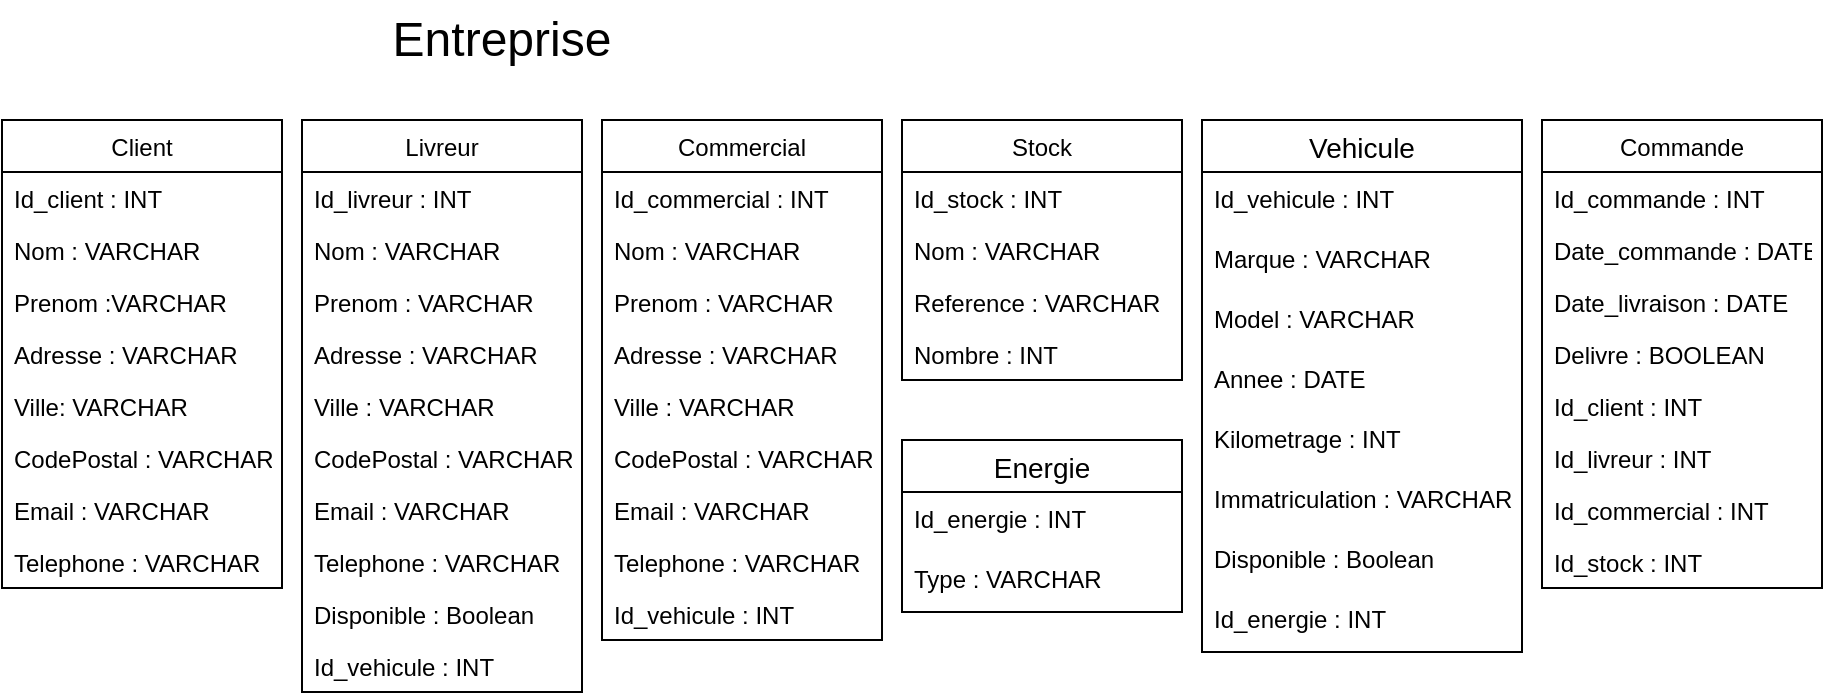 <mxfile version="20.6.2" type="device"><diagram id="ITqYkckweR--Kkdmgd6M" name="Page-1"><mxGraphModel dx="846" dy="393" grid="1" gridSize="10" guides="1" tooltips="1" connect="1" arrows="1" fold="1" page="1" pageScale="1" pageWidth="827" pageHeight="1169" math="0" shadow="0"><root><mxCell id="0"/><mxCell id="1" parent="0"/><mxCell id="prDkG0pFFu_kVeEqlcsA-1" value="Client" style="swimlane;fontStyle=0;childLayout=stackLayout;horizontal=1;startSize=26;fillColor=none;horizontalStack=0;resizeParent=1;resizeParentMax=0;resizeLast=0;collapsible=1;marginBottom=0;" vertex="1" parent="1"><mxGeometry x="40" y="120" width="140" height="234" as="geometry"/></mxCell><mxCell id="prDkG0pFFu_kVeEqlcsA-2" value="Id_client : INT" style="text;strokeColor=none;fillColor=none;align=left;verticalAlign=top;spacingLeft=4;spacingRight=4;overflow=hidden;rotatable=0;points=[[0,0.5],[1,0.5]];portConstraint=eastwest;" vertex="1" parent="prDkG0pFFu_kVeEqlcsA-1"><mxGeometry y="26" width="140" height="26" as="geometry"/></mxCell><mxCell id="prDkG0pFFu_kVeEqlcsA-3" value="Nom : VARCHAR" style="text;strokeColor=none;fillColor=none;align=left;verticalAlign=top;spacingLeft=4;spacingRight=4;overflow=hidden;rotatable=0;points=[[0,0.5],[1,0.5]];portConstraint=eastwest;" vertex="1" parent="prDkG0pFFu_kVeEqlcsA-1"><mxGeometry y="52" width="140" height="26" as="geometry"/></mxCell><mxCell id="prDkG0pFFu_kVeEqlcsA-4" value="Prenom :VARCHAR" style="text;strokeColor=none;fillColor=none;align=left;verticalAlign=top;spacingLeft=4;spacingRight=4;overflow=hidden;rotatable=0;points=[[0,0.5],[1,0.5]];portConstraint=eastwest;" vertex="1" parent="prDkG0pFFu_kVeEqlcsA-1"><mxGeometry y="78" width="140" height="26" as="geometry"/></mxCell><mxCell id="prDkG0pFFu_kVeEqlcsA-27" value="Adresse : VARCHAR" style="text;strokeColor=none;fillColor=none;align=left;verticalAlign=top;spacingLeft=4;spacingRight=4;overflow=hidden;rotatable=0;points=[[0,0.5],[1,0.5]];portConstraint=eastwest;" vertex="1" parent="prDkG0pFFu_kVeEqlcsA-1"><mxGeometry y="104" width="140" height="26" as="geometry"/></mxCell><mxCell id="prDkG0pFFu_kVeEqlcsA-29" value="Ville: VARCHAR" style="text;strokeColor=none;fillColor=none;align=left;verticalAlign=top;spacingLeft=4;spacingRight=4;overflow=hidden;rotatable=0;points=[[0,0.5],[1,0.5]];portConstraint=eastwest;" vertex="1" parent="prDkG0pFFu_kVeEqlcsA-1"><mxGeometry y="130" width="140" height="26" as="geometry"/></mxCell><mxCell id="prDkG0pFFu_kVeEqlcsA-31" value="CodePostal : VARCHAR" style="text;strokeColor=none;fillColor=none;align=left;verticalAlign=top;spacingLeft=4;spacingRight=4;overflow=hidden;rotatable=0;points=[[0,0.5],[1,0.5]];portConstraint=eastwest;" vertex="1" parent="prDkG0pFFu_kVeEqlcsA-1"><mxGeometry y="156" width="140" height="26" as="geometry"/></mxCell><mxCell id="prDkG0pFFu_kVeEqlcsA-30" value="Email : VARCHAR" style="text;strokeColor=none;fillColor=none;align=left;verticalAlign=top;spacingLeft=4;spacingRight=4;overflow=hidden;rotatable=0;points=[[0,0.5],[1,0.5]];portConstraint=eastwest;" vertex="1" parent="prDkG0pFFu_kVeEqlcsA-1"><mxGeometry y="182" width="140" height="26" as="geometry"/></mxCell><mxCell id="prDkG0pFFu_kVeEqlcsA-32" value="Telephone : VARCHAR" style="text;strokeColor=none;fillColor=none;align=left;verticalAlign=top;spacingLeft=4;spacingRight=4;overflow=hidden;rotatable=0;points=[[0,0.5],[1,0.5]];portConstraint=eastwest;" vertex="1" parent="prDkG0pFFu_kVeEqlcsA-1"><mxGeometry y="208" width="140" height="26" as="geometry"/></mxCell><mxCell id="prDkG0pFFu_kVeEqlcsA-5" value="&lt;font style=&quot;font-size: 24px;&quot;&gt;Entreprise&lt;/font&gt;" style="text;html=1;strokeColor=none;fillColor=none;align=center;verticalAlign=middle;whiteSpace=wrap;rounded=0;" vertex="1" parent="1"><mxGeometry x="150" y="60" width="280" height="40" as="geometry"/></mxCell><mxCell id="prDkG0pFFu_kVeEqlcsA-10" value="Commande" style="swimlane;fontStyle=0;childLayout=stackLayout;horizontal=1;startSize=26;fillColor=none;horizontalStack=0;resizeParent=1;resizeParentMax=0;resizeLast=0;collapsible=1;marginBottom=0;fontSize=12;" vertex="1" parent="1"><mxGeometry x="810" y="120" width="140" height="234" as="geometry"/></mxCell><mxCell id="prDkG0pFFu_kVeEqlcsA-11" value="Id_commande : INT" style="text;strokeColor=none;fillColor=none;align=left;verticalAlign=top;spacingLeft=4;spacingRight=4;overflow=hidden;rotatable=0;points=[[0,0.5],[1,0.5]];portConstraint=eastwest;fontSize=12;" vertex="1" parent="prDkG0pFFu_kVeEqlcsA-10"><mxGeometry y="26" width="140" height="26" as="geometry"/></mxCell><mxCell id="prDkG0pFFu_kVeEqlcsA-12" value="Date_commande : DATE" style="text;strokeColor=none;fillColor=none;align=left;verticalAlign=top;spacingLeft=4;spacingRight=4;overflow=hidden;rotatable=0;points=[[0,0.5],[1,0.5]];portConstraint=eastwest;fontSize=12;" vertex="1" parent="prDkG0pFFu_kVeEqlcsA-10"><mxGeometry y="52" width="140" height="26" as="geometry"/></mxCell><mxCell id="prDkG0pFFu_kVeEqlcsA-13" value="Date_livraison : DATE" style="text;strokeColor=none;fillColor=none;align=left;verticalAlign=top;spacingLeft=4;spacingRight=4;overflow=hidden;rotatable=0;points=[[0,0.5],[1,0.5]];portConstraint=eastwest;fontSize=12;" vertex="1" parent="prDkG0pFFu_kVeEqlcsA-10"><mxGeometry y="78" width="140" height="26" as="geometry"/></mxCell><mxCell id="prDkG0pFFu_kVeEqlcsA-69" value="Delivre : BOOLEAN" style="text;strokeColor=none;fillColor=none;align=left;verticalAlign=top;spacingLeft=4;spacingRight=4;overflow=hidden;rotatable=0;points=[[0,0.5],[1,0.5]];portConstraint=eastwest;fontSize=12;" vertex="1" parent="prDkG0pFFu_kVeEqlcsA-10"><mxGeometry y="104" width="140" height="26" as="geometry"/></mxCell><mxCell id="prDkG0pFFu_kVeEqlcsA-68" value="Id_client : INT" style="text;strokeColor=none;fillColor=none;align=left;verticalAlign=top;spacingLeft=4;spacingRight=4;overflow=hidden;rotatable=0;points=[[0,0.5],[1,0.5]];portConstraint=eastwest;fontSize=12;" vertex="1" parent="prDkG0pFFu_kVeEqlcsA-10"><mxGeometry y="130" width="140" height="26" as="geometry"/></mxCell><mxCell id="prDkG0pFFu_kVeEqlcsA-67" value="Id_livreur : INT" style="text;strokeColor=none;fillColor=none;align=left;verticalAlign=top;spacingLeft=4;spacingRight=4;overflow=hidden;rotatable=0;points=[[0,0.5],[1,0.5]];portConstraint=eastwest;fontSize=12;" vertex="1" parent="prDkG0pFFu_kVeEqlcsA-10"><mxGeometry y="156" width="140" height="26" as="geometry"/></mxCell><mxCell id="prDkG0pFFu_kVeEqlcsA-66" value="Id_commercial : INT" style="text;strokeColor=none;fillColor=none;align=left;verticalAlign=top;spacingLeft=4;spacingRight=4;overflow=hidden;rotatable=0;points=[[0,0.5],[1,0.5]];portConstraint=eastwest;fontSize=12;" vertex="1" parent="prDkG0pFFu_kVeEqlcsA-10"><mxGeometry y="182" width="140" height="26" as="geometry"/></mxCell><mxCell id="prDkG0pFFu_kVeEqlcsA-65" value="Id_stock : INT" style="text;strokeColor=none;fillColor=none;align=left;verticalAlign=top;spacingLeft=4;spacingRight=4;overflow=hidden;rotatable=0;points=[[0,0.5],[1,0.5]];portConstraint=eastwest;fontSize=12;" vertex="1" parent="prDkG0pFFu_kVeEqlcsA-10"><mxGeometry y="208" width="140" height="26" as="geometry"/></mxCell><mxCell id="prDkG0pFFu_kVeEqlcsA-14" value="Stock" style="swimlane;fontStyle=0;childLayout=stackLayout;horizontal=1;startSize=26;fillColor=none;horizontalStack=0;resizeParent=1;resizeParentMax=0;resizeLast=0;collapsible=1;marginBottom=0;fontSize=12;" vertex="1" parent="1"><mxGeometry x="490" y="120" width="140" height="130" as="geometry"/></mxCell><mxCell id="prDkG0pFFu_kVeEqlcsA-15" value="Id_stock : INT" style="text;strokeColor=none;fillColor=none;align=left;verticalAlign=top;spacingLeft=4;spacingRight=4;overflow=hidden;rotatable=0;points=[[0,0.5],[1,0.5]];portConstraint=eastwest;fontSize=12;" vertex="1" parent="prDkG0pFFu_kVeEqlcsA-14"><mxGeometry y="26" width="140" height="26" as="geometry"/></mxCell><mxCell id="prDkG0pFFu_kVeEqlcsA-16" value="Nom : VARCHAR" style="text;strokeColor=none;fillColor=none;align=left;verticalAlign=top;spacingLeft=4;spacingRight=4;overflow=hidden;rotatable=0;points=[[0,0.5],[1,0.5]];portConstraint=eastwest;fontSize=12;" vertex="1" parent="prDkG0pFFu_kVeEqlcsA-14"><mxGeometry y="52" width="140" height="26" as="geometry"/></mxCell><mxCell id="prDkG0pFFu_kVeEqlcsA-33" value="Reference : VARCHAR" style="text;strokeColor=none;fillColor=none;align=left;verticalAlign=top;spacingLeft=4;spacingRight=4;overflow=hidden;rotatable=0;points=[[0,0.5],[1,0.5]];portConstraint=eastwest;fontSize=12;" vertex="1" parent="prDkG0pFFu_kVeEqlcsA-14"><mxGeometry y="78" width="140" height="26" as="geometry"/></mxCell><mxCell id="prDkG0pFFu_kVeEqlcsA-17" value="Nombre : INT" style="text;strokeColor=none;fillColor=none;align=left;verticalAlign=top;spacingLeft=4;spacingRight=4;overflow=hidden;rotatable=0;points=[[0,0.5],[1,0.5]];portConstraint=eastwest;fontSize=12;" vertex="1" parent="prDkG0pFFu_kVeEqlcsA-14"><mxGeometry y="104" width="140" height="26" as="geometry"/></mxCell><mxCell id="prDkG0pFFu_kVeEqlcsA-18" value="Commercial" style="swimlane;fontStyle=0;childLayout=stackLayout;horizontal=1;startSize=26;fillColor=none;horizontalStack=0;resizeParent=1;resizeParentMax=0;resizeLast=0;collapsible=1;marginBottom=0;fontSize=12;" vertex="1" parent="1"><mxGeometry x="340" y="120" width="140" height="260" as="geometry"/></mxCell><mxCell id="prDkG0pFFu_kVeEqlcsA-19" value="Id_commercial : INT" style="text;strokeColor=none;fillColor=none;align=left;verticalAlign=top;spacingLeft=4;spacingRight=4;overflow=hidden;rotatable=0;points=[[0,0.5],[1,0.5]];portConstraint=eastwest;fontSize=12;" vertex="1" parent="prDkG0pFFu_kVeEqlcsA-18"><mxGeometry y="26" width="140" height="26" as="geometry"/></mxCell><mxCell id="prDkG0pFFu_kVeEqlcsA-20" value="Nom : VARCHAR" style="text;strokeColor=none;fillColor=none;align=left;verticalAlign=top;spacingLeft=4;spacingRight=4;overflow=hidden;rotatable=0;points=[[0,0.5],[1,0.5]];portConstraint=eastwest;fontSize=12;" vertex="1" parent="prDkG0pFFu_kVeEqlcsA-18"><mxGeometry y="52" width="140" height="26" as="geometry"/></mxCell><mxCell id="prDkG0pFFu_kVeEqlcsA-21" value="Prenom : VARCHAR" style="text;strokeColor=none;fillColor=none;align=left;verticalAlign=top;spacingLeft=4;spacingRight=4;overflow=hidden;rotatable=0;points=[[0,0.5],[1,0.5]];portConstraint=eastwest;fontSize=12;" vertex="1" parent="prDkG0pFFu_kVeEqlcsA-18"><mxGeometry y="78" width="140" height="26" as="geometry"/></mxCell><mxCell id="prDkG0pFFu_kVeEqlcsA-44" value="Adresse : VARCHAR" style="text;strokeColor=none;fillColor=none;align=left;verticalAlign=top;spacingLeft=4;spacingRight=4;overflow=hidden;rotatable=0;points=[[0,0.5],[1,0.5]];portConstraint=eastwest;fontSize=12;" vertex="1" parent="prDkG0pFFu_kVeEqlcsA-18"><mxGeometry y="104" width="140" height="26" as="geometry"/></mxCell><mxCell id="prDkG0pFFu_kVeEqlcsA-43" value="Ville : VARCHAR" style="text;strokeColor=none;fillColor=none;align=left;verticalAlign=top;spacingLeft=4;spacingRight=4;overflow=hidden;rotatable=0;points=[[0,0.5],[1,0.5]];portConstraint=eastwest;fontSize=12;" vertex="1" parent="prDkG0pFFu_kVeEqlcsA-18"><mxGeometry y="130" width="140" height="26" as="geometry"/></mxCell><mxCell id="prDkG0pFFu_kVeEqlcsA-42" value="CodePostal : VARCHAR" style="text;strokeColor=none;fillColor=none;align=left;verticalAlign=top;spacingLeft=4;spacingRight=4;overflow=hidden;rotatable=0;points=[[0,0.5],[1,0.5]];portConstraint=eastwest;fontSize=12;" vertex="1" parent="prDkG0pFFu_kVeEqlcsA-18"><mxGeometry y="156" width="140" height="26" as="geometry"/></mxCell><mxCell id="prDkG0pFFu_kVeEqlcsA-46" value="Email : VARCHAR" style="text;strokeColor=none;fillColor=none;align=left;verticalAlign=top;spacingLeft=4;spacingRight=4;overflow=hidden;rotatable=0;points=[[0,0.5],[1,0.5]];portConstraint=eastwest;fontSize=12;" vertex="1" parent="prDkG0pFFu_kVeEqlcsA-18"><mxGeometry y="182" width="140" height="26" as="geometry"/></mxCell><mxCell id="prDkG0pFFu_kVeEqlcsA-45" value="Telephone : VARCHAR" style="text;strokeColor=none;fillColor=none;align=left;verticalAlign=top;spacingLeft=4;spacingRight=4;overflow=hidden;rotatable=0;points=[[0,0.5],[1,0.5]];portConstraint=eastwest;fontSize=12;" vertex="1" parent="prDkG0pFFu_kVeEqlcsA-18"><mxGeometry y="208" width="140" height="26" as="geometry"/></mxCell><mxCell id="prDkG0pFFu_kVeEqlcsA-48" value="Id_vehicule : INT" style="text;strokeColor=none;fillColor=none;align=left;verticalAlign=top;spacingLeft=4;spacingRight=4;overflow=hidden;rotatable=0;points=[[0,0.5],[1,0.5]];portConstraint=eastwest;fontSize=12;" vertex="1" parent="prDkG0pFFu_kVeEqlcsA-18"><mxGeometry y="234" width="140" height="26" as="geometry"/></mxCell><mxCell id="prDkG0pFFu_kVeEqlcsA-22" value="Livreur" style="swimlane;fontStyle=0;childLayout=stackLayout;horizontal=1;startSize=26;fillColor=none;horizontalStack=0;resizeParent=1;resizeParentMax=0;resizeLast=0;collapsible=1;marginBottom=0;fontSize=12;" vertex="1" parent="1"><mxGeometry x="190" y="120" width="140" height="286" as="geometry"/></mxCell><mxCell id="prDkG0pFFu_kVeEqlcsA-23" value="Id_livreur : INT" style="text;strokeColor=none;fillColor=none;align=left;verticalAlign=top;spacingLeft=4;spacingRight=4;overflow=hidden;rotatable=0;points=[[0,0.5],[1,0.5]];portConstraint=eastwest;fontSize=12;" vertex="1" parent="prDkG0pFFu_kVeEqlcsA-22"><mxGeometry y="26" width="140" height="26" as="geometry"/></mxCell><mxCell id="prDkG0pFFu_kVeEqlcsA-24" value="Nom : VARCHAR" style="text;strokeColor=none;fillColor=none;align=left;verticalAlign=top;spacingLeft=4;spacingRight=4;overflow=hidden;rotatable=0;points=[[0,0.5],[1,0.5]];portConstraint=eastwest;fontSize=12;" vertex="1" parent="prDkG0pFFu_kVeEqlcsA-22"><mxGeometry y="52" width="140" height="26" as="geometry"/></mxCell><mxCell id="prDkG0pFFu_kVeEqlcsA-35" value="Prenom : VARCHAR" style="text;strokeColor=none;fillColor=none;align=left;verticalAlign=top;spacingLeft=4;spacingRight=4;overflow=hidden;rotatable=0;points=[[0,0.5],[1,0.5]];portConstraint=eastwest;fontSize=12;" vertex="1" parent="prDkG0pFFu_kVeEqlcsA-22"><mxGeometry y="78" width="140" height="26" as="geometry"/></mxCell><mxCell id="prDkG0pFFu_kVeEqlcsA-34" value="Adresse : VARCHAR" style="text;strokeColor=none;fillColor=none;align=left;verticalAlign=top;spacingLeft=4;spacingRight=4;overflow=hidden;rotatable=0;points=[[0,0.5],[1,0.5]];portConstraint=eastwest;fontSize=12;" vertex="1" parent="prDkG0pFFu_kVeEqlcsA-22"><mxGeometry y="104" width="140" height="26" as="geometry"/></mxCell><mxCell id="prDkG0pFFu_kVeEqlcsA-38" value="Ville : VARCHAR" style="text;strokeColor=none;fillColor=none;align=left;verticalAlign=top;spacingLeft=4;spacingRight=4;overflow=hidden;rotatable=0;points=[[0,0.5],[1,0.5]];portConstraint=eastwest;fontSize=12;" vertex="1" parent="prDkG0pFFu_kVeEqlcsA-22"><mxGeometry y="130" width="140" height="26" as="geometry"/></mxCell><mxCell id="prDkG0pFFu_kVeEqlcsA-37" value="CodePostal : VARCHAR" style="text;strokeColor=none;fillColor=none;align=left;verticalAlign=top;spacingLeft=4;spacingRight=4;overflow=hidden;rotatable=0;points=[[0,0.5],[1,0.5]];portConstraint=eastwest;fontSize=12;" vertex="1" parent="prDkG0pFFu_kVeEqlcsA-22"><mxGeometry y="156" width="140" height="26" as="geometry"/></mxCell><mxCell id="prDkG0pFFu_kVeEqlcsA-36" value="Email : VARCHAR" style="text;strokeColor=none;fillColor=none;align=left;verticalAlign=top;spacingLeft=4;spacingRight=4;overflow=hidden;rotatable=0;points=[[0,0.5],[1,0.5]];portConstraint=eastwest;fontSize=12;" vertex="1" parent="prDkG0pFFu_kVeEqlcsA-22"><mxGeometry y="182" width="140" height="26" as="geometry"/></mxCell><mxCell id="prDkG0pFFu_kVeEqlcsA-25" value="Telephone : VARCHAR" style="text;strokeColor=none;fillColor=none;align=left;verticalAlign=top;spacingLeft=4;spacingRight=4;overflow=hidden;rotatable=0;points=[[0,0.5],[1,0.5]];portConstraint=eastwest;fontSize=12;" vertex="1" parent="prDkG0pFFu_kVeEqlcsA-22"><mxGeometry y="208" width="140" height="26" as="geometry"/></mxCell><mxCell id="prDkG0pFFu_kVeEqlcsA-63" value="Disponible : Boolean" style="text;strokeColor=none;fillColor=none;align=left;verticalAlign=top;spacingLeft=4;spacingRight=4;overflow=hidden;rotatable=0;points=[[0,0.5],[1,0.5]];portConstraint=eastwest;fontSize=12;" vertex="1" parent="prDkG0pFFu_kVeEqlcsA-22"><mxGeometry y="234" width="140" height="26" as="geometry"/></mxCell><mxCell id="prDkG0pFFu_kVeEqlcsA-39" value="Id_vehicule : INT" style="text;strokeColor=none;fillColor=none;align=left;verticalAlign=top;spacingLeft=4;spacingRight=4;overflow=hidden;rotatable=0;points=[[0,0.5],[1,0.5]];portConstraint=eastwest;fontSize=12;" vertex="1" parent="prDkG0pFFu_kVeEqlcsA-22"><mxGeometry y="260" width="140" height="26" as="geometry"/></mxCell><mxCell id="prDkG0pFFu_kVeEqlcsA-51" value="Vehicule" style="swimlane;fontStyle=0;childLayout=stackLayout;horizontal=1;startSize=26;horizontalStack=0;resizeParent=1;resizeParentMax=0;resizeLast=0;collapsible=1;marginBottom=0;align=center;fontSize=14;" vertex="1" parent="1"><mxGeometry x="640" y="120" width="160" height="266" as="geometry"/></mxCell><mxCell id="prDkG0pFFu_kVeEqlcsA-52" value="Id_vehicule : INT " style="text;strokeColor=none;fillColor=none;spacingLeft=4;spacingRight=4;overflow=hidden;rotatable=0;points=[[0,0.5],[1,0.5]];portConstraint=eastwest;fontSize=12;" vertex="1" parent="prDkG0pFFu_kVeEqlcsA-51"><mxGeometry y="26" width="160" height="30" as="geometry"/></mxCell><mxCell id="prDkG0pFFu_kVeEqlcsA-53" value="Marque : VARCHAR" style="text;strokeColor=none;fillColor=none;spacingLeft=4;spacingRight=4;overflow=hidden;rotatable=0;points=[[0,0.5],[1,0.5]];portConstraint=eastwest;fontSize=12;" vertex="1" parent="prDkG0pFFu_kVeEqlcsA-51"><mxGeometry y="56" width="160" height="30" as="geometry"/></mxCell><mxCell id="prDkG0pFFu_kVeEqlcsA-54" value="Model : VARCHAR" style="text;strokeColor=none;fillColor=none;spacingLeft=4;spacingRight=4;overflow=hidden;rotatable=0;points=[[0,0.5],[1,0.5]];portConstraint=eastwest;fontSize=12;" vertex="1" parent="prDkG0pFFu_kVeEqlcsA-51"><mxGeometry y="86" width="160" height="30" as="geometry"/></mxCell><mxCell id="prDkG0pFFu_kVeEqlcsA-58" value="Annee : DATE" style="text;strokeColor=none;fillColor=none;spacingLeft=4;spacingRight=4;overflow=hidden;rotatable=0;points=[[0,0.5],[1,0.5]];portConstraint=eastwest;fontSize=12;" vertex="1" parent="prDkG0pFFu_kVeEqlcsA-51"><mxGeometry y="116" width="160" height="30" as="geometry"/></mxCell><mxCell id="prDkG0pFFu_kVeEqlcsA-55" value="Kilometrage : INT" style="text;strokeColor=none;fillColor=none;spacingLeft=4;spacingRight=4;overflow=hidden;rotatable=0;points=[[0,0.5],[1,0.5]];portConstraint=eastwest;fontSize=12;" vertex="1" parent="prDkG0pFFu_kVeEqlcsA-51"><mxGeometry y="146" width="160" height="30" as="geometry"/></mxCell><mxCell id="prDkG0pFFu_kVeEqlcsA-56" value="Immatriculation : VARCHAR" style="text;strokeColor=none;fillColor=none;spacingLeft=4;spacingRight=4;overflow=hidden;rotatable=0;points=[[0,0.5],[1,0.5]];portConstraint=eastwest;fontSize=12;" vertex="1" parent="prDkG0pFFu_kVeEqlcsA-51"><mxGeometry y="176" width="160" height="30" as="geometry"/></mxCell><mxCell id="prDkG0pFFu_kVeEqlcsA-64" value="Disponible : Boolean" style="text;strokeColor=none;fillColor=none;spacingLeft=4;spacingRight=4;overflow=hidden;rotatable=0;points=[[0,0.5],[1,0.5]];portConstraint=eastwest;fontSize=12;" vertex="1" parent="prDkG0pFFu_kVeEqlcsA-51"><mxGeometry y="206" width="160" height="30" as="geometry"/></mxCell><mxCell id="prDkG0pFFu_kVeEqlcsA-57" value="Id_energie : INT" style="text;strokeColor=none;fillColor=none;spacingLeft=4;spacingRight=4;overflow=hidden;rotatable=0;points=[[0,0.5],[1,0.5]];portConstraint=eastwest;fontSize=12;" vertex="1" parent="prDkG0pFFu_kVeEqlcsA-51"><mxGeometry y="236" width="160" height="30" as="geometry"/></mxCell><mxCell id="prDkG0pFFu_kVeEqlcsA-59" value="Energie" style="swimlane;fontStyle=0;childLayout=stackLayout;horizontal=1;startSize=26;horizontalStack=0;resizeParent=1;resizeParentMax=0;resizeLast=0;collapsible=1;marginBottom=0;align=center;fontSize=14;" vertex="1" parent="1"><mxGeometry x="490" y="280" width="140" height="86" as="geometry"/></mxCell><mxCell id="prDkG0pFFu_kVeEqlcsA-60" value="Id_energie : INT" style="text;strokeColor=none;fillColor=none;spacingLeft=4;spacingRight=4;overflow=hidden;rotatable=0;points=[[0,0.5],[1,0.5]];portConstraint=eastwest;fontSize=12;" vertex="1" parent="prDkG0pFFu_kVeEqlcsA-59"><mxGeometry y="26" width="140" height="30" as="geometry"/></mxCell><mxCell id="prDkG0pFFu_kVeEqlcsA-61" value="Type : VARCHAR" style="text;strokeColor=none;fillColor=none;spacingLeft=4;spacingRight=4;overflow=hidden;rotatable=0;points=[[0,0.5],[1,0.5]];portConstraint=eastwest;fontSize=12;" vertex="1" parent="prDkG0pFFu_kVeEqlcsA-59"><mxGeometry y="56" width="140" height="30" as="geometry"/></mxCell></root></mxGraphModel></diagram></mxfile>